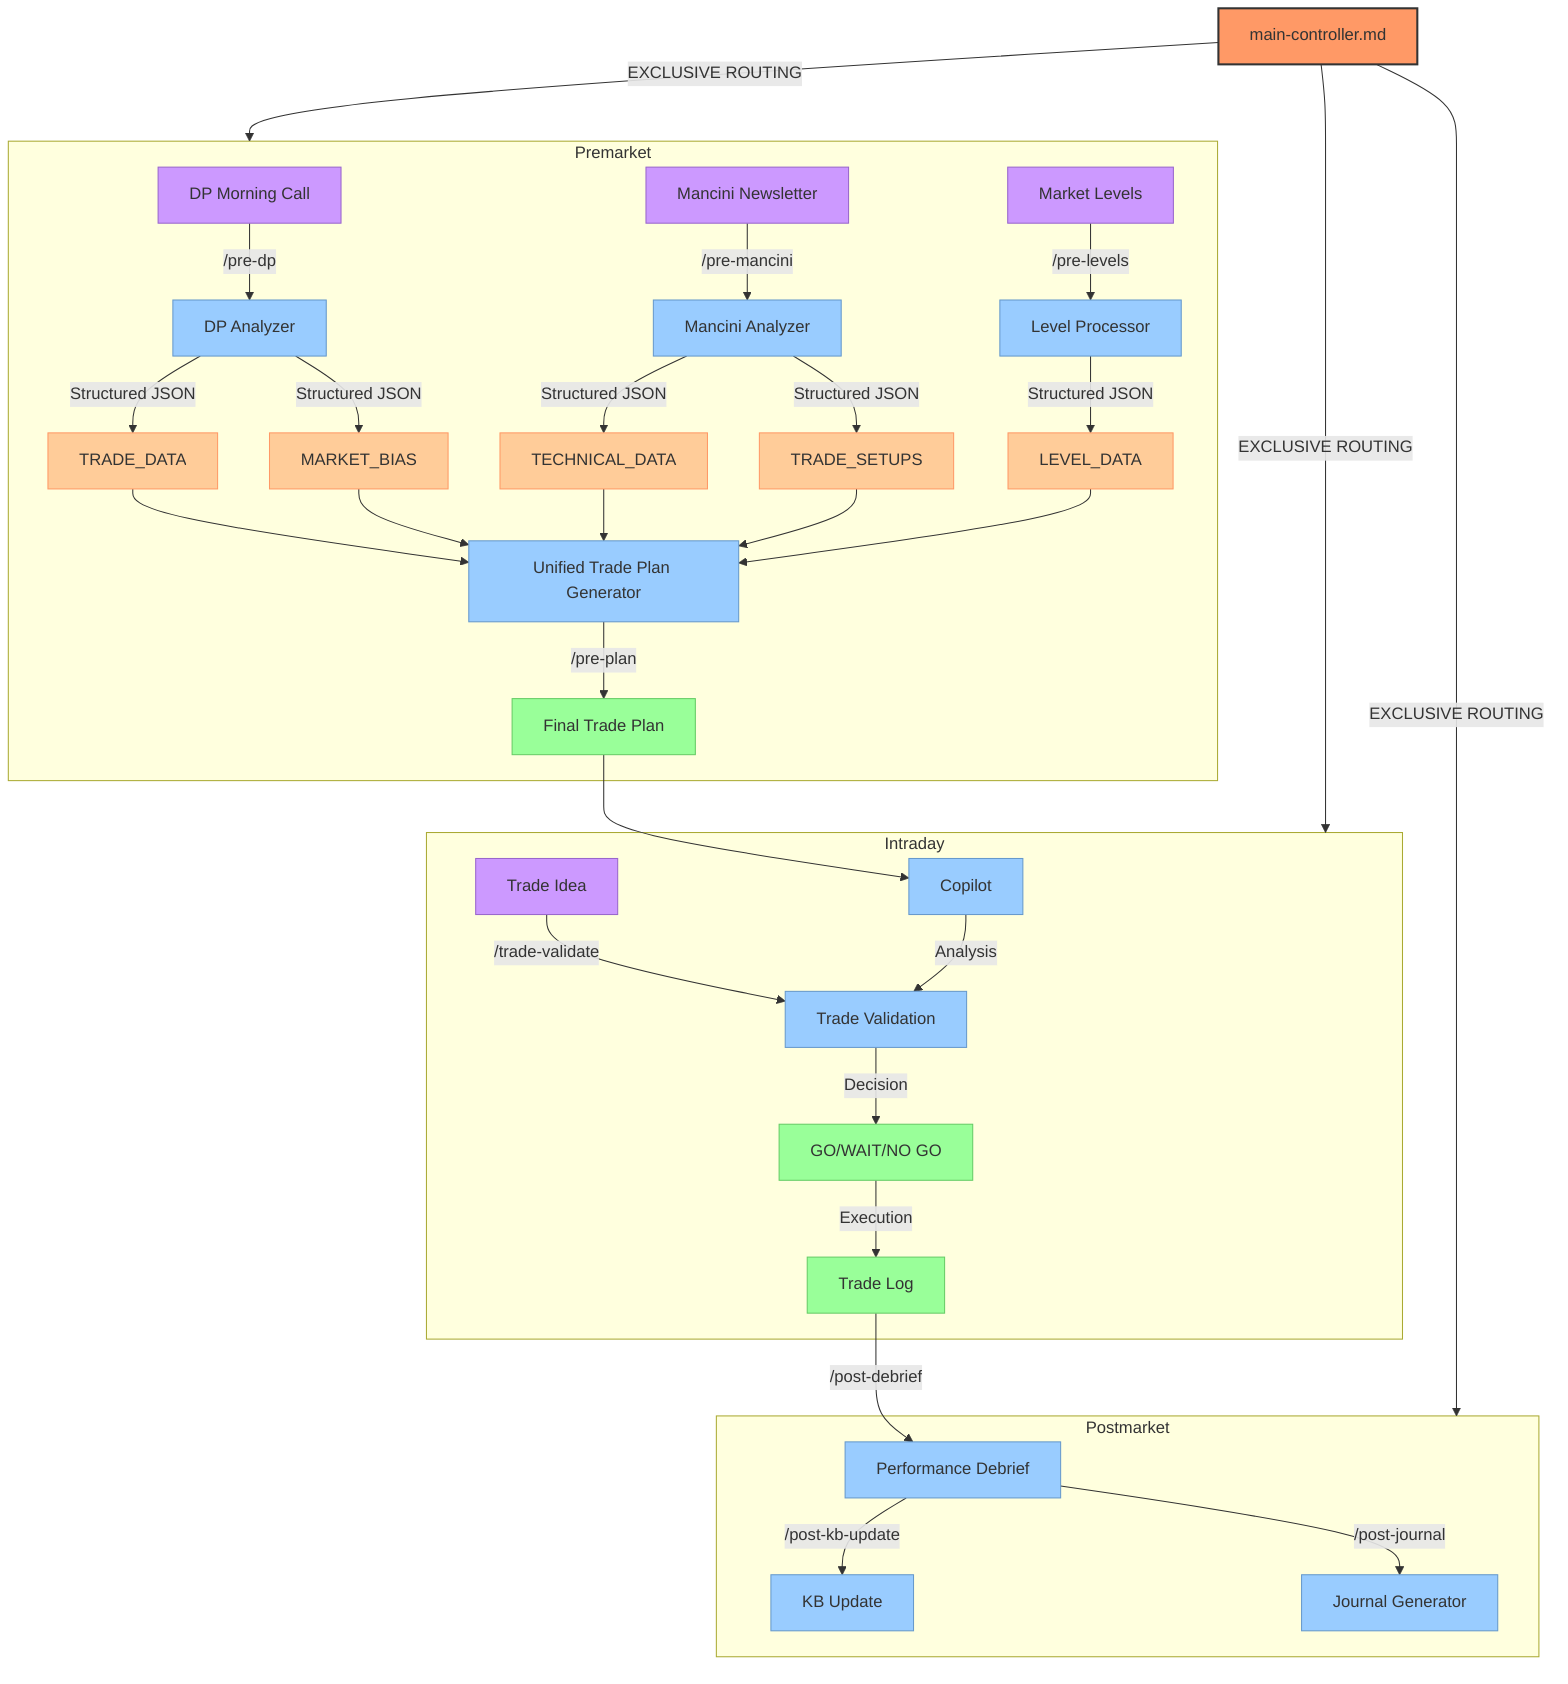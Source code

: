 flowchart TD
    MC[main-controller.md] -->|EXCLUSIVE ROUTING| PM
    MC -->|EXCLUSIVE ROUTING| ID
    MC -->|EXCLUSIVE ROUTING| PO
    
    subgraph PM[Premarket]
        A[DP Morning Call] -->|/pre-dp| B[DP Analyzer]
        C[Mancini Newsletter] -->|/pre-mancini| D[Mancini Analyzer]
        K1[Market Levels] -->|/pre-levels| K2[Level Processor]
        
        B -->|Structured JSON| E[TRADE_DATA]
        B -->|Structured JSON| F[MARKET_BIAS]
        
        D -->|Structured JSON| H[TECHNICAL_DATA]
        D -->|Structured JSON| I[TRADE_SETUPS]
        
        K2 -->|Structured JSON| K3[LEVEL_DATA]
        
        E --> UTP[Unified Trade Plan Generator]
        F --> UTP
        H --> UTP
        I --> UTP
        K3 --> UTP
        
        UTP -->|/pre-plan| L[Final Trade Plan]
    end
    
    subgraph ID[Intraday]
        L --> M[Copilot]
        CR[Trade Idea] -->|/trade-validate| N[Trade Validation]
        M -->|Analysis| N
        N -->|Decision| O[GO/WAIT/NO GO]
        O -->|Execution| TL[Trade Log]
    end
    
    subgraph PO[Postmarket]
        TL -->|/post-debrief| P[Performance Debrief]
        P -->|/post-kb-update| Q[KB Update]
        P -->|/post-journal| R[Journal Generator]
    end
    
    classDef controller fill:#f96, stroke:#333, stroke-width:2px
    classDef jsonData fill:#fc9, stroke:#f96, stroke-width:1px
    classDef processor fill:#9cf, stroke:#69c, stroke-width:1px
    classDef output fill:#9f9, stroke:#6c6, stroke-width:1px
    classDef command fill:#c9f, stroke:#96c, stroke-width:1px
    
    class MC controller
    class E,F,H,I,K3 jsonData
    class B,D,K2,UTP,M,N,P,Q,R processor
    class L,O,TL output
    class A,C,K1,CR command